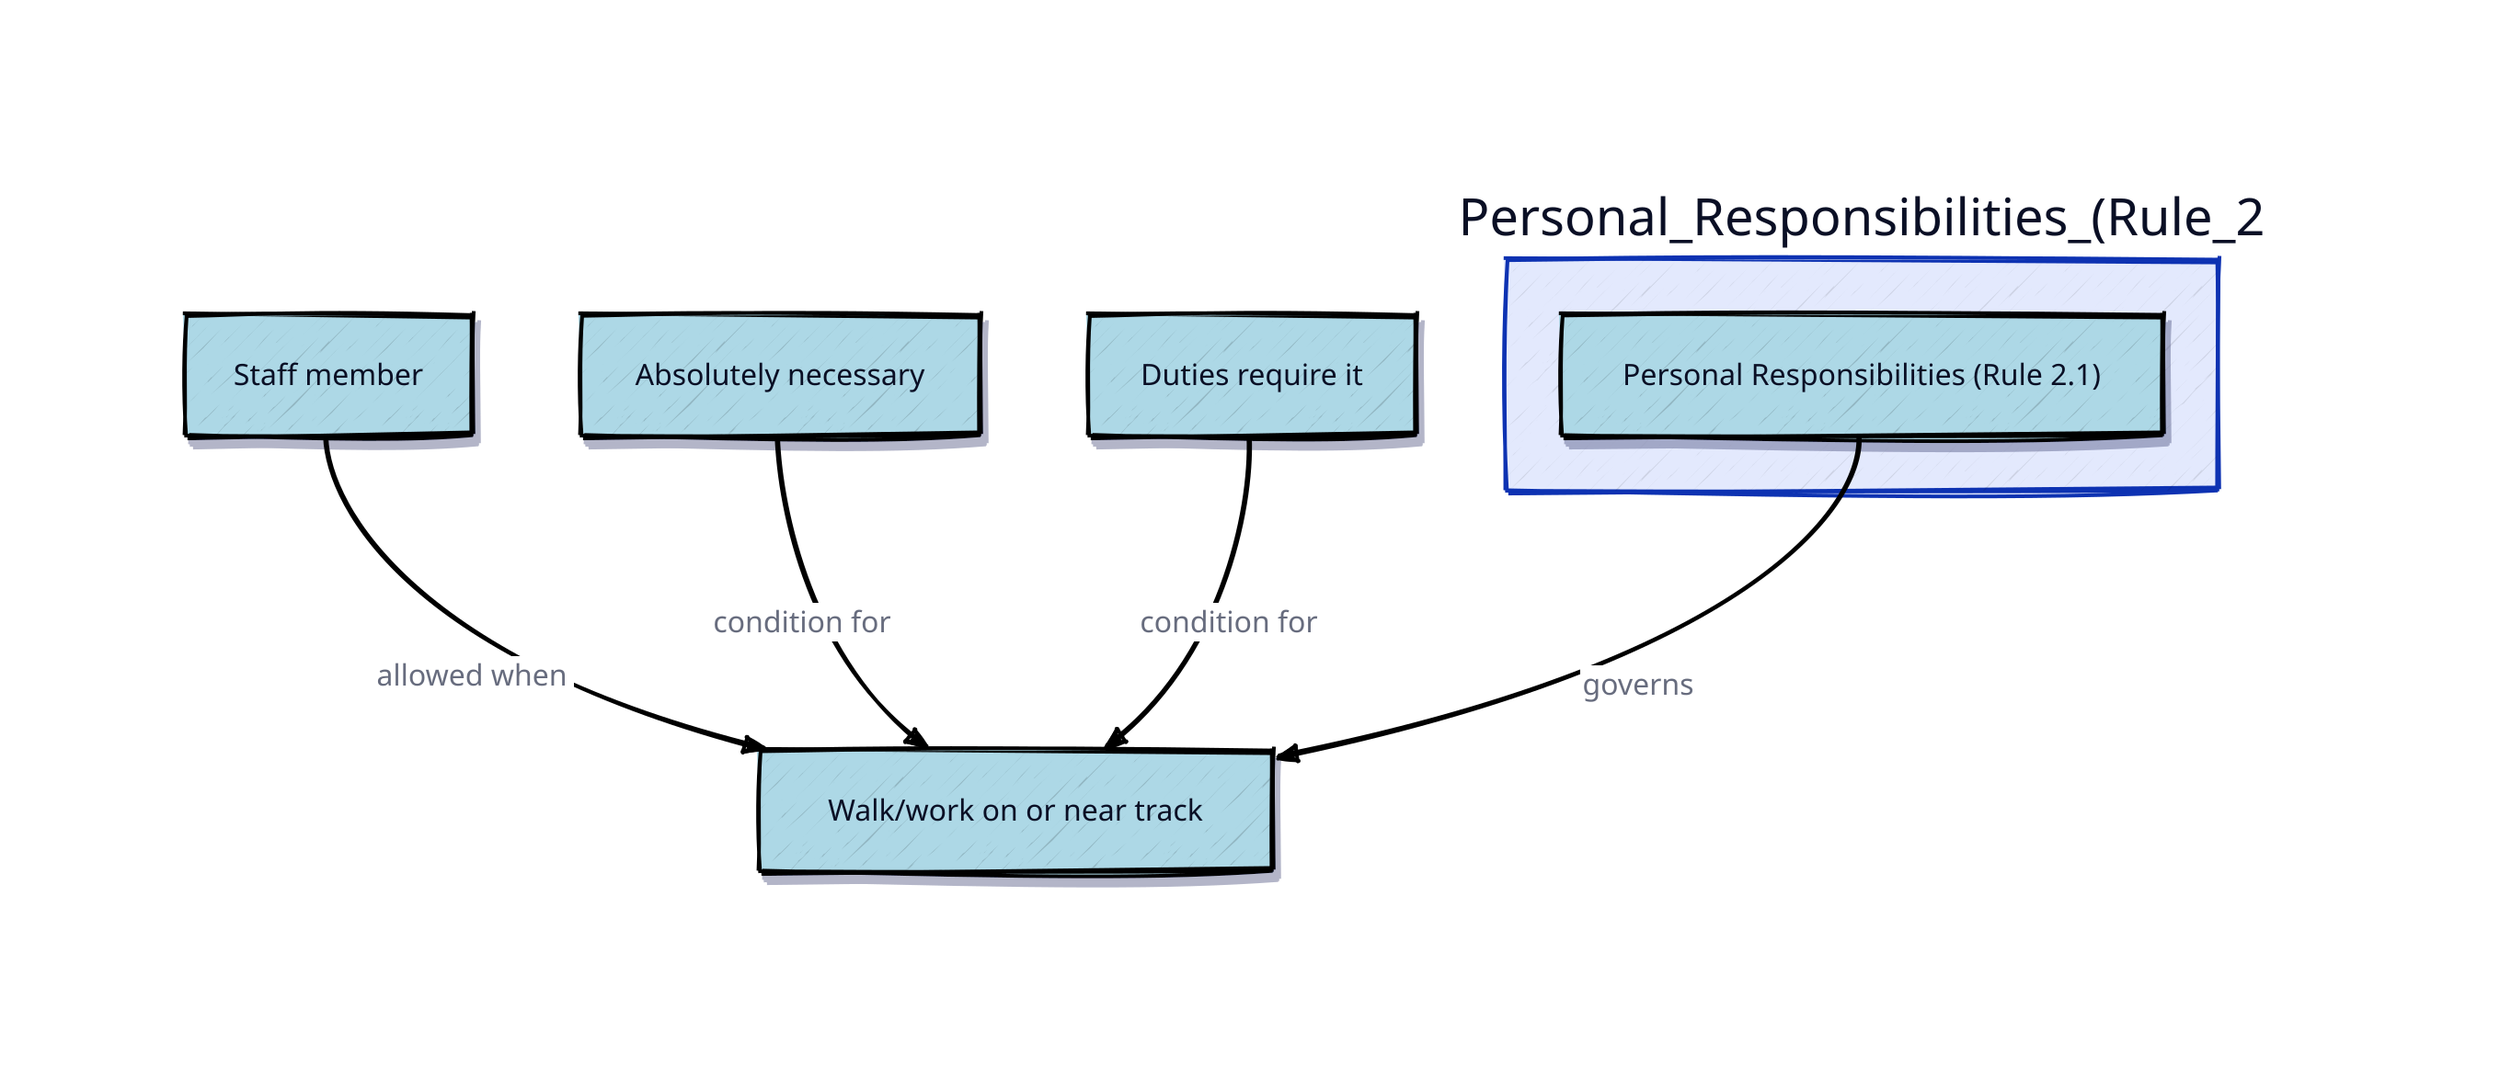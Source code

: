 
vars: {
  d2-config: {
    sketch: true
  }
}
classes: {
  process: {
    label: ""
    shape: rectangle
    style: {
      fill: lightblue
      shadow: true
    }
  }
}

Staff_member.class: process
Staff_member.label: "Staff member"
Staff_member: {
  style: {
    opacity: 1
    stroke: "black"
    stroke-width: 2
    shadow: true
  }
}
Walk/work_on_or_near_track.class: process
Walk/work_on_or_near_track.label: "Walk/work on or near track"
Walk/work_on_or_near_track: {
  style: {
    opacity: 1
    stroke: "black"
    stroke-width: 2
    shadow: true
  }
}
Absolutely_necessary.class: process
Absolutely_necessary.label: "Absolutely necessary"
Absolutely_necessary: {
  style: {
    opacity: 1
    stroke: "black"
    stroke-width: 2
    shadow: true
  }
}
Duties_require_it.class: process
Duties_require_it.label: "Duties require it"
Duties_require_it: {
  style: {
    opacity: 1
    stroke: "black"
    stroke-width: 2
    shadow: true
  }
}
Personal_Responsibilities_(Rule_2.1).class: process
Personal_Responsibilities_(Rule_2.1).label: "Personal Responsibilities (Rule 2.1)"
Personal_Responsibilities_(Rule_2.1): {
  style: {
    opacity: 1
    stroke: "black"
    stroke-width: 2
    shadow: true
  }
}
Staff_member -> Walk/work_on_or_near_track: {
  label: "allowed when"
  style.stroke: black
  style.opacity: 1
  style.stroke-width: 2
}
Absolutely_necessary -> Walk/work_on_or_near_track: {
  label: "condition for"
  style.stroke: black
  style.opacity: 1
  style.stroke-width: 2
}
Duties_require_it -> Walk/work_on_or_near_track: {
  label: "condition for"
  style.stroke: black
  style.opacity: 1
  style.stroke-width: 2
}
Personal_Responsibilities_(Rule_2.1) -> Walk/work_on_or_near_track: {
  label: "governs"
  style.stroke: black
  style.opacity: 1
  style.stroke-width: 2
}